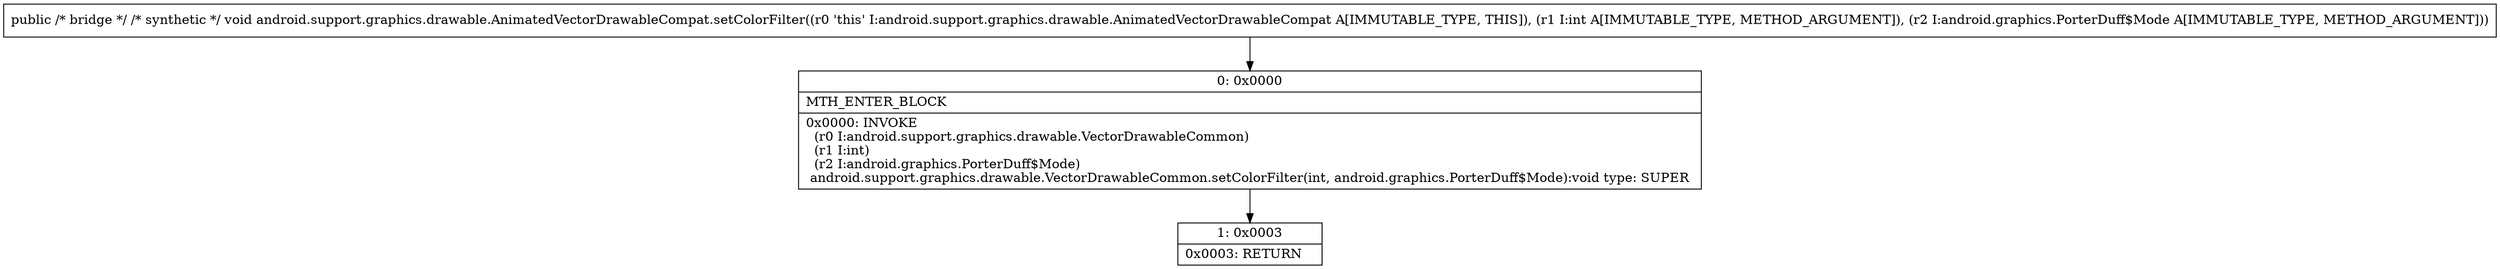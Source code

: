 digraph "CFG forandroid.support.graphics.drawable.AnimatedVectorDrawableCompat.setColorFilter(ILandroid\/graphics\/PorterDuff$Mode;)V" {
Node_0 [shape=record,label="{0\:\ 0x0000|MTH_ENTER_BLOCK\l|0x0000: INVOKE  \l  (r0 I:android.support.graphics.drawable.VectorDrawableCommon)\l  (r1 I:int)\l  (r2 I:android.graphics.PorterDuff$Mode)\l android.support.graphics.drawable.VectorDrawableCommon.setColorFilter(int, android.graphics.PorterDuff$Mode):void type: SUPER \l}"];
Node_1 [shape=record,label="{1\:\ 0x0003|0x0003: RETURN   \l}"];
MethodNode[shape=record,label="{public \/* bridge *\/ \/* synthetic *\/ void android.support.graphics.drawable.AnimatedVectorDrawableCompat.setColorFilter((r0 'this' I:android.support.graphics.drawable.AnimatedVectorDrawableCompat A[IMMUTABLE_TYPE, THIS]), (r1 I:int A[IMMUTABLE_TYPE, METHOD_ARGUMENT]), (r2 I:android.graphics.PorterDuff$Mode A[IMMUTABLE_TYPE, METHOD_ARGUMENT])) }"];
MethodNode -> Node_0;
Node_0 -> Node_1;
}

